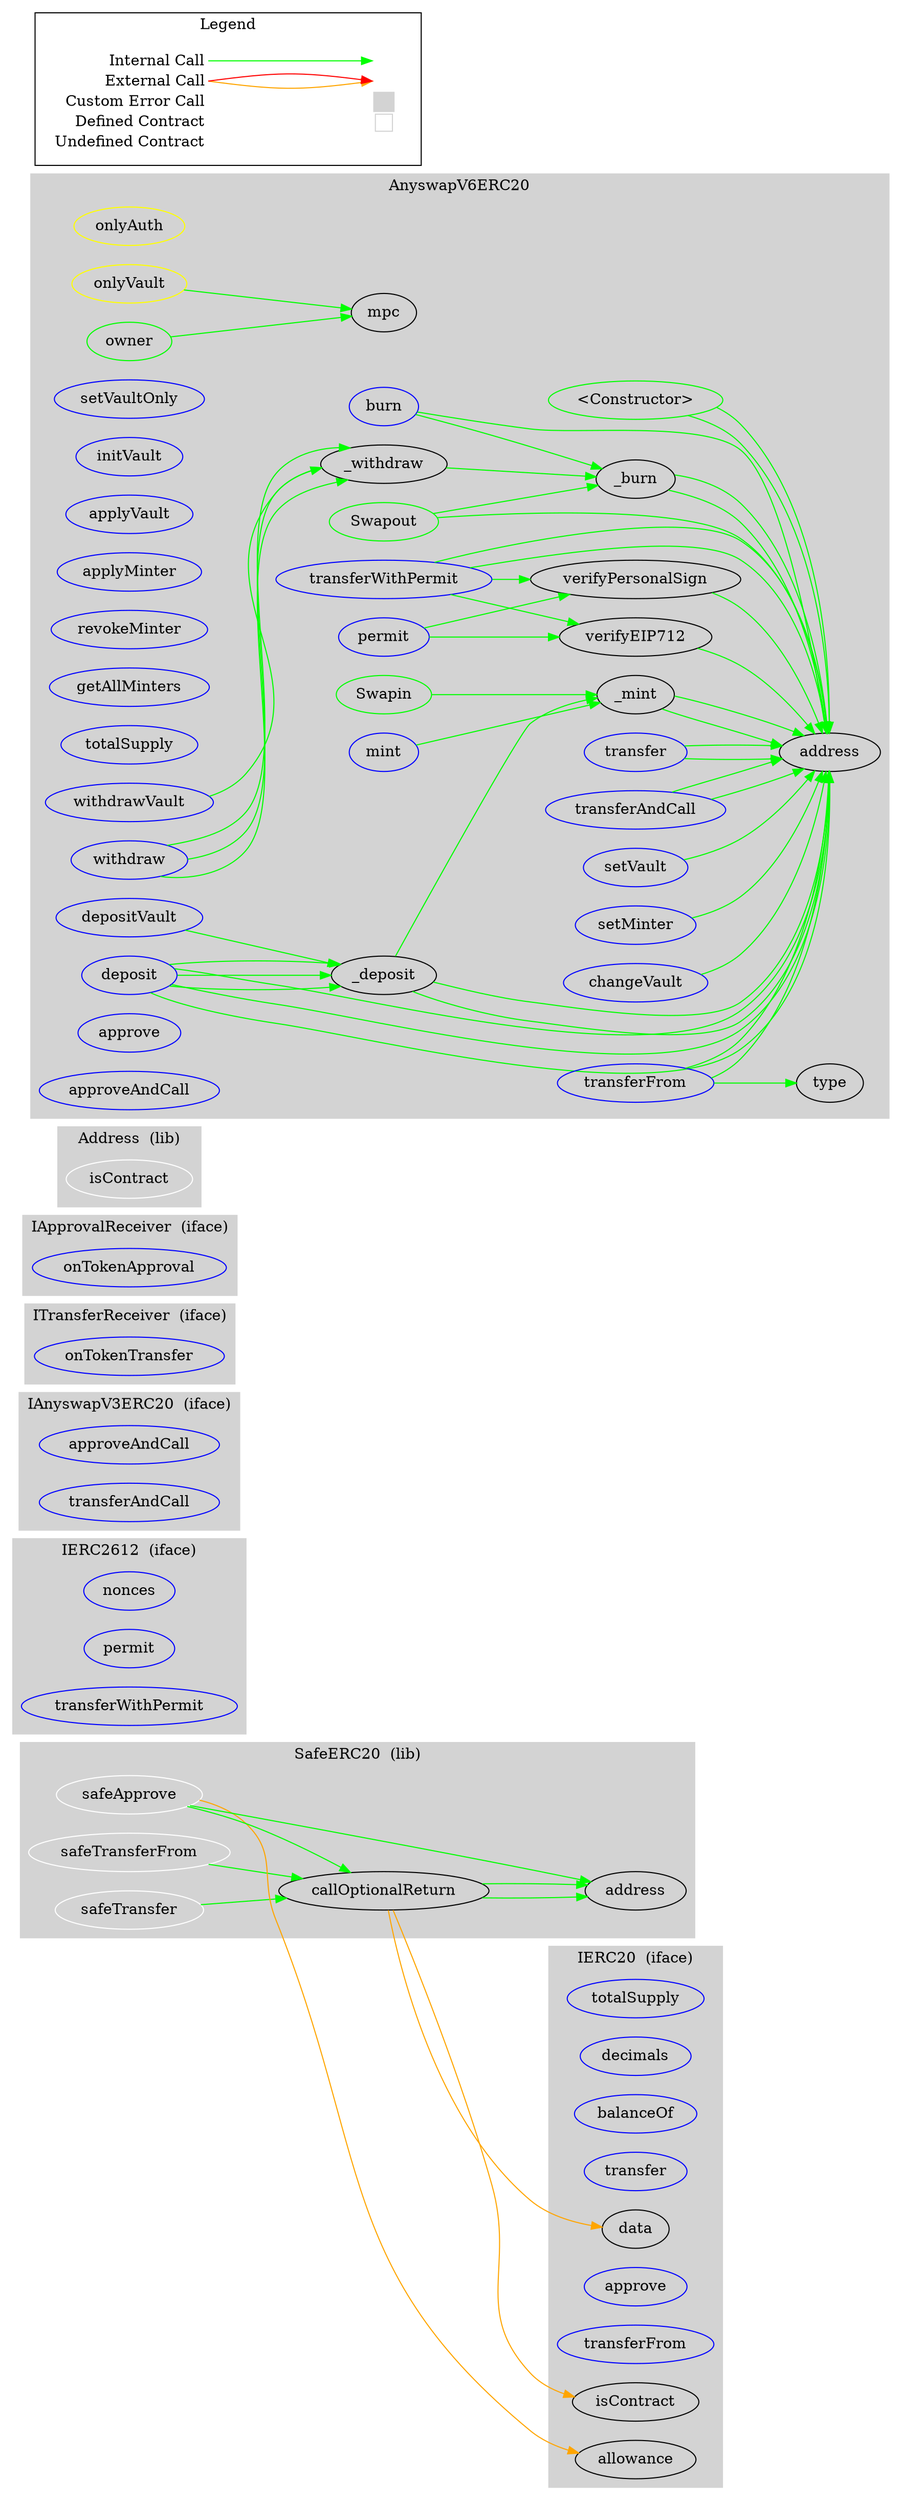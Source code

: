 digraph G {
  graph [ ratio = "auto", page = "100", compound =true ];
subgraph "clusterIERC20" {
  graph [ label = "IERC20  (iface)", color = "lightgray", style = "filled", bgcolor = "lightgray" ];
  "IERC20.totalSupply" [ label = "totalSupply", color = "blue" ];
  "IERC20.decimals" [ label = "decimals", color = "blue" ];
  "IERC20.balanceOf" [ label = "balanceOf", color = "blue" ];
  "IERC20.transfer" [ label = "transfer", color = "blue" ];
  "IERC20.allowance" [ label = "allowance" ];
  "IERC20.approve" [ label = "approve", color = "blue" ];
  "IERC20.transferFrom" [ label = "transferFrom", color = "blue" ];
  "IERC20.isContract" [ label = "isContract" ];
  "IERC20.data" [ label = "data" ];
}

subgraph "clusterIERC2612" {
  graph [ label = "IERC2612  (iface)", color = "lightgray", style = "filled", bgcolor = "lightgray" ];
  "IERC2612.nonces" [ label = "nonces", color = "blue" ];
  "IERC2612.permit" [ label = "permit", color = "blue" ];
  "IERC2612.transferWithPermit" [ label = "transferWithPermit", color = "blue" ];
}

subgraph "clusterIAnyswapV3ERC20" {
  graph [ label = "IAnyswapV3ERC20  (iface)", color = "lightgray", style = "filled", bgcolor = "lightgray" ];
  "IAnyswapV3ERC20.approveAndCall" [ label = "approveAndCall", color = "blue" ];
  "IAnyswapV3ERC20.transferAndCall" [ label = "transferAndCall", color = "blue" ];
}

subgraph "clusterITransferReceiver" {
  graph [ label = "ITransferReceiver  (iface)", color = "lightgray", style = "filled", bgcolor = "lightgray" ];
  "ITransferReceiver.onTokenTransfer" [ label = "onTokenTransfer", color = "blue" ];
}

subgraph "clusterIApprovalReceiver" {
  graph [ label = "IApprovalReceiver  (iface)", color = "lightgray", style = "filled", bgcolor = "lightgray" ];
  "IApprovalReceiver.onTokenApproval" [ label = "onTokenApproval", color = "blue" ];
}

subgraph "clusterAddress" {
  graph [ label = "Address  (lib)", color = "lightgray", style = "filled", bgcolor = "lightgray" ];
  "Address.isContract" [ label = "isContract", color = "white" ];
}

subgraph "clusterSafeERC20" {
  graph [ label = "SafeERC20  (lib)", color = "lightgray", style = "filled", bgcolor = "lightgray" ];
  "SafeERC20.safeTransfer" [ label = "safeTransfer", color = "white" ];
  "SafeERC20.safeTransferFrom" [ label = "safeTransferFrom", color = "white" ];
  "SafeERC20.safeApprove" [ label = "safeApprove", color = "white" ];
  "SafeERC20.callOptionalReturn" [ label = "callOptionalReturn" ];
  "SafeERC20.address" [ label = "address" ];
}

subgraph "clusterAnyswapV6ERC20" {
  graph [ label = "AnyswapV6ERC20", color = "lightgray", style = "filled", bgcolor = "lightgray" ];
  "AnyswapV6ERC20.onlyAuth" [ label = "onlyAuth", color = "yellow" ];
  "AnyswapV6ERC20.onlyVault" [ label = "onlyVault", color = "yellow" ];
  "AnyswapV6ERC20.owner" [ label = "owner", color = "green" ];
  "AnyswapV6ERC20.mpc" [ label = "mpc" ];
  "AnyswapV6ERC20.setVaultOnly" [ label = "setVaultOnly", color = "blue" ];
  "AnyswapV6ERC20.initVault" [ label = "initVault", color = "blue" ];
  "AnyswapV6ERC20.setVault" [ label = "setVault", color = "blue" ];
  "AnyswapV6ERC20.applyVault" [ label = "applyVault", color = "blue" ];
  "AnyswapV6ERC20.setMinter" [ label = "setMinter", color = "blue" ];
  "AnyswapV6ERC20.applyMinter" [ label = "applyMinter", color = "blue" ];
  "AnyswapV6ERC20.revokeMinter" [ label = "revokeMinter", color = "blue" ];
  "AnyswapV6ERC20.getAllMinters" [ label = "getAllMinters", color = "blue" ];
  "AnyswapV6ERC20.changeVault" [ label = "changeVault", color = "blue" ];
  "AnyswapV6ERC20.mint" [ label = "mint", color = "blue" ];
  "AnyswapV6ERC20.burn" [ label = "burn", color = "blue" ];
  "AnyswapV6ERC20.Swapin" [ label = "Swapin", color = "green" ];
  "AnyswapV6ERC20.Swapout" [ label = "Swapout", color = "green" ];
  "AnyswapV6ERC20.<Constructor>" [ label = "<Constructor>", color = "green" ];
  "AnyswapV6ERC20.totalSupply" [ label = "totalSupply", color = "blue" ];
  "AnyswapV6ERC20.deposit" [ label = "deposit", color = "blue" ];
  "AnyswapV6ERC20.depositVault" [ label = "depositVault", color = "blue" ];
  "AnyswapV6ERC20._deposit" [ label = "_deposit" ];
  "AnyswapV6ERC20.withdraw" [ label = "withdraw", color = "blue" ];
  "AnyswapV6ERC20.withdrawVault" [ label = "withdrawVault", color = "blue" ];
  "AnyswapV6ERC20._withdraw" [ label = "_withdraw" ];
  "AnyswapV6ERC20._mint" [ label = "_mint" ];
  "AnyswapV6ERC20._burn" [ label = "_burn" ];
  "AnyswapV6ERC20.approve" [ label = "approve", color = "blue" ];
  "AnyswapV6ERC20.approveAndCall" [ label = "approveAndCall", color = "blue" ];
  "AnyswapV6ERC20.permit" [ label = "permit", color = "blue" ];
  "AnyswapV6ERC20.transferWithPermit" [ label = "transferWithPermit", color = "blue" ];
  "AnyswapV6ERC20.verifyEIP712" [ label = "verifyEIP712" ];
  "AnyswapV6ERC20.verifyPersonalSign" [ label = "verifyPersonalSign" ];
  "AnyswapV6ERC20.transfer" [ label = "transfer", color = "blue" ];
  "AnyswapV6ERC20.transferFrom" [ label = "transferFrom", color = "blue" ];
  "AnyswapV6ERC20.transferAndCall" [ label = "transferAndCall", color = "blue" ];
  "AnyswapV6ERC20.address" [ label = "address" ];
  "AnyswapV6ERC20.type" [ label = "type" ];
}

  "SafeERC20.safeTransfer";
  "SafeERC20.callOptionalReturn";
  "SafeERC20.safeTransferFrom";
  "SafeERC20.safeApprove";
  "IERC20.allowance";
  "SafeERC20.address";
  "IERC20.isContract";
  "IERC20.data";
  "AnyswapV6ERC20.onlyVault";
  "AnyswapV6ERC20.mpc";
  "AnyswapV6ERC20.owner";
  "AnyswapV6ERC20.setVault";
  "AnyswapV6ERC20.address";
  "AnyswapV6ERC20.setMinter";
  "AnyswapV6ERC20.changeVault";
  "AnyswapV6ERC20.mint";
  "AnyswapV6ERC20._mint";
  "AnyswapV6ERC20.burn";
  "AnyswapV6ERC20._burn";
  "AnyswapV6ERC20.Swapin";
  "AnyswapV6ERC20.Swapout";
  "AnyswapV6ERC20.<Constructor>";
  "AnyswapV6ERC20.deposit";
  "AnyswapV6ERC20._deposit";
  "AnyswapV6ERC20.depositVault";
  "AnyswapV6ERC20.withdraw";
  "AnyswapV6ERC20._withdraw";
  "AnyswapV6ERC20.withdrawVault";
  "AnyswapV6ERC20.permit";
  "AnyswapV6ERC20.verifyEIP712";
  "AnyswapV6ERC20.verifyPersonalSign";
  "AnyswapV6ERC20.transferWithPermit";
  "AnyswapV6ERC20.transfer";
  "AnyswapV6ERC20.transferFrom";
  "AnyswapV6ERC20.type";
  "AnyswapV6ERC20.transferAndCall";
  "SafeERC20.safeTransfer" -> "SafeERC20.callOptionalReturn" [ color = "green" ];
  "SafeERC20.safeTransferFrom" -> "SafeERC20.callOptionalReturn" [ color = "green" ];
  "SafeERC20.safeApprove" -> "IERC20.allowance" [ color = "orange" ];
  "SafeERC20.safeApprove" -> "SafeERC20.address" [ color = "green" ];
  "SafeERC20.safeApprove" -> "SafeERC20.callOptionalReturn" [ color = "green" ];
  "SafeERC20.callOptionalReturn" -> "IERC20.isContract" [ color = "orange" ];
  "SafeERC20.callOptionalReturn" -> "SafeERC20.address" [ color = "green" ];
  "SafeERC20.callOptionalReturn" -> "IERC20.data" [ color = "orange" ];
  "SafeERC20.callOptionalReturn" -> "SafeERC20.address" [ color = "green" ];
  "AnyswapV6ERC20.onlyVault" -> "AnyswapV6ERC20.mpc" [ color = "green" ];
  "AnyswapV6ERC20.owner" -> "AnyswapV6ERC20.mpc" [ color = "green" ];
  "AnyswapV6ERC20.setVault" -> "AnyswapV6ERC20.address" [ color = "green" ];
  "AnyswapV6ERC20.setMinter" -> "AnyswapV6ERC20.address" [ color = "green" ];
  "AnyswapV6ERC20.changeVault" -> "AnyswapV6ERC20.address" [ color = "green" ];
  "AnyswapV6ERC20.mint" -> "AnyswapV6ERC20._mint" [ color = "green" ];
  "AnyswapV6ERC20.burn" -> "AnyswapV6ERC20.address" [ color = "green" ];
  "AnyswapV6ERC20.burn" -> "AnyswapV6ERC20._burn" [ color = "green" ];
  "AnyswapV6ERC20.Swapin" -> "AnyswapV6ERC20._mint" [ color = "green" ];
  "AnyswapV6ERC20.Swapout" -> "AnyswapV6ERC20.address" [ color = "green" ];
  "AnyswapV6ERC20.Swapout" -> "AnyswapV6ERC20._burn" [ color = "green" ];
  "AnyswapV6ERC20.<Constructor>" -> "AnyswapV6ERC20.address" [ color = "green" ];
  "AnyswapV6ERC20.<Constructor>" -> "AnyswapV6ERC20.address" [ color = "green" ];
  "AnyswapV6ERC20.deposit" -> "AnyswapV6ERC20.address" [ color = "green" ];
  "AnyswapV6ERC20.deposit" -> "AnyswapV6ERC20._deposit" [ color = "green" ];
  "AnyswapV6ERC20.deposit" -> "AnyswapV6ERC20.address" [ color = "green" ];
  "AnyswapV6ERC20.deposit" -> "AnyswapV6ERC20._deposit" [ color = "green" ];
  "AnyswapV6ERC20.deposit" -> "AnyswapV6ERC20.address" [ color = "green" ];
  "AnyswapV6ERC20.deposit" -> "AnyswapV6ERC20._deposit" [ color = "green" ];
  "AnyswapV6ERC20.depositVault" -> "AnyswapV6ERC20._deposit" [ color = "green" ];
  "AnyswapV6ERC20._deposit" -> "AnyswapV6ERC20.address" [ color = "green" ];
  "AnyswapV6ERC20._deposit" -> "AnyswapV6ERC20.address" [ color = "green" ];
  "AnyswapV6ERC20._deposit" -> "AnyswapV6ERC20._mint" [ color = "green" ];
  "AnyswapV6ERC20.withdraw" -> "AnyswapV6ERC20._withdraw" [ color = "green" ];
  "AnyswapV6ERC20.withdraw" -> "AnyswapV6ERC20._withdraw" [ color = "green" ];
  "AnyswapV6ERC20.withdraw" -> "AnyswapV6ERC20._withdraw" [ color = "green" ];
  "AnyswapV6ERC20.withdrawVault" -> "AnyswapV6ERC20._withdraw" [ color = "green" ];
  "AnyswapV6ERC20._withdraw" -> "AnyswapV6ERC20._burn" [ color = "green" ];
  "AnyswapV6ERC20._mint" -> "AnyswapV6ERC20.address" [ color = "green" ];
  "AnyswapV6ERC20._mint" -> "AnyswapV6ERC20.address" [ color = "green" ];
  "AnyswapV6ERC20._burn" -> "AnyswapV6ERC20.address" [ color = "green" ];
  "AnyswapV6ERC20._burn" -> "AnyswapV6ERC20.address" [ color = "green" ];
  "AnyswapV6ERC20.permit" -> "AnyswapV6ERC20.verifyEIP712" [ color = "green" ];
  "AnyswapV6ERC20.permit" -> "AnyswapV6ERC20.verifyPersonalSign" [ color = "green" ];
  "AnyswapV6ERC20.transferWithPermit" -> "AnyswapV6ERC20.verifyEIP712" [ color = "green" ];
  "AnyswapV6ERC20.transferWithPermit" -> "AnyswapV6ERC20.verifyPersonalSign" [ color = "green" ];
  "AnyswapV6ERC20.transferWithPermit" -> "AnyswapV6ERC20.address" [ color = "green" ];
  "AnyswapV6ERC20.transferWithPermit" -> "AnyswapV6ERC20.address" [ color = "green" ];
  "AnyswapV6ERC20.verifyEIP712" -> "AnyswapV6ERC20.address" [ color = "green" ];
  "AnyswapV6ERC20.verifyPersonalSign" -> "AnyswapV6ERC20.address" [ color = "green" ];
  "AnyswapV6ERC20.transfer" -> "AnyswapV6ERC20.address" [ color = "green" ];
  "AnyswapV6ERC20.transfer" -> "AnyswapV6ERC20.address" [ color = "green" ];
  "AnyswapV6ERC20.transferFrom" -> "AnyswapV6ERC20.address" [ color = "green" ];
  "AnyswapV6ERC20.transferFrom" -> "AnyswapV6ERC20.address" [ color = "green" ];
  "AnyswapV6ERC20.transferFrom" -> "AnyswapV6ERC20.type" [ color = "green" ];
  "AnyswapV6ERC20.transferAndCall" -> "AnyswapV6ERC20.address" [ color = "green" ];
  "AnyswapV6ERC20.transferAndCall" -> "AnyswapV6ERC20.address" [ color = "green" ];


rankdir=LR
node [shape=plaintext]
subgraph cluster_01 { 
label = "Legend";
key [label=<<table border="0" cellpadding="2" cellspacing="0" cellborder="0">
  <tr><td align="right" port="i1">Internal Call</td></tr>
  <tr><td align="right" port="i2">External Call</td></tr>
  <tr><td align="right" port="i2">Custom Error Call</td></tr>
  <tr><td align="right" port="i3">Defined Contract</td></tr>
  <tr><td align="right" port="i4">Undefined Contract</td></tr>
  </table>>]
key2 [label=<<table border="0" cellpadding="2" cellspacing="0" cellborder="0">
  <tr><td port="i1">&nbsp;&nbsp;&nbsp;</td></tr>
  <tr><td port="i2">&nbsp;&nbsp;&nbsp;</td></tr>
  <tr><td port="i3" bgcolor="lightgray">&nbsp;&nbsp;&nbsp;</td></tr>
  <tr><td port="i4">
    <table border="1" cellborder="0" cellspacing="0" cellpadding="7" color="lightgray">
      <tr>
       <td></td>
      </tr>
     </table>
  </td></tr>
  </table>>]
key:i1:e -> key2:i1:w [color="green"]
key:i2:e -> key2:i2:w [color="orange"]
key:i2:e -> key2:i2:w [color="red"]
}
}

